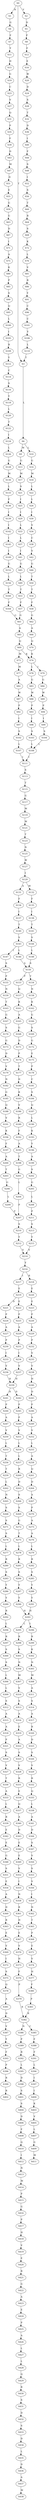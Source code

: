 strict digraph  {
	S0 -> S1 [ label = R ];
	S0 -> S2 [ label = V ];
	S0 -> S3 [ label = T ];
	S1 -> S4 [ label = G ];
	S2 -> S5 [ label = D ];
	S3 -> S6 [ label = L ];
	S4 -> S7 [ label = F ];
	S5 -> S8 [ label = P ];
	S6 -> S9 [ label = M ];
	S6 -> S10 [ label = L ];
	S7 -> S11 [ label = Y ];
	S8 -> S12 [ label = F ];
	S9 -> S13 [ label = G ];
	S10 -> S14 [ label = G ];
	S11 -> S15 [ label = H ];
	S12 -> S16 [ label = E ];
	S13 -> S17 [ label = M ];
	S14 -> S18 [ label = M ];
	S15 -> S19 [ label = G ];
	S16 -> S20 [ label = W ];
	S17 -> S21 [ label = S ];
	S18 -> S22 [ label = L ];
	S19 -> S23 [ label = C ];
	S20 -> S24 [ label = D ];
	S21 -> S25 [ label = I ];
	S22 -> S26 [ label = L ];
	S23 -> S27 [ label = V ];
	S24 -> S28 [ label = S ];
	S25 -> S29 [ label = I ];
	S26 -> S30 [ label = I ];
	S27 -> S31 [ label = Q ];
	S28 -> S32 [ label = T ];
	S29 -> S33 [ label = L ];
	S30 -> S34 [ label = V ];
	S31 -> S35 [ label = P ];
	S32 -> S36 [ label = D ];
	S33 -> S37 [ label = L ];
	S34 -> S38 [ label = C ];
	S35 -> S39 [ label = F ];
	S36 -> S40 [ label = I ];
	S37 -> S41 [ label = I ];
	S38 -> S42 [ label = V ];
	S39 -> S43 [ label = D ];
	S40 -> S44 [ label = F ];
	S41 -> S45 [ label = G ];
	S42 -> S46 [ label = G ];
	S43 -> S47 [ label = M ];
	S44 -> S48 [ label = S ];
	S45 -> S49 [ label = L ];
	S46 -> S50 [ label = T ];
	S47 -> S51 [ label = D ];
	S48 -> S52 [ label = I ];
	S49 -> S53 [ label = T ];
	S50 -> S54 [ label = T ];
	S51 -> S55 [ label = E ];
	S52 -> S56 [ label = S ];
	S53 -> S57 [ label = F ];
	S54 -> S58 [ label = F ];
	S55 -> S59 [ label = G ];
	S56 -> S60 [ label = T ];
	S57 -> S61 [ label = G ];
	S58 -> S62 [ label = G ];
	S59 -> S63 [ label = G ];
	S60 -> S64 [ label = R ];
	S61 -> S65 [ label = A ];
	S62 -> S66 [ label = A ];
	S63 -> S67 [ label = D ];
	S64 -> S68 [ label = S ];
	S65 -> S69 [ label = Q ];
	S66 -> S70 [ label = Q ];
	S67 -> S71 [ label = I ];
	S68 -> S72 [ label = K ];
	S69 -> S73 [ label = M ];
	S69 -> S74 [ label = K ];
	S70 -> S74 [ label = K ];
	S71 -> S75 [ label = A ];
	S72 -> S76 [ label = L ];
	S73 -> S77 [ label = M ];
	S74 -> S78 [ label = L ];
	S74 -> S79 [ label = I ];
	S75 -> S80 [ label = K ];
	S76 -> S81 [ label = V ];
	S77 -> S82 [ label = A ];
	S78 -> S83 [ label = G ];
	S79 -> S84 [ label = G ];
	S80 -> S85 [ label = P ];
	S81 -> S86 [ label = R ];
	S82 -> S87 [ label = W ];
	S83 -> S88 [ label = W ];
	S84 -> S89 [ label = W ];
	S85 -> S90 [ label = S ];
	S86 -> S91 [ label = Y ];
	S87 -> S92 [ label = P ];
	S88 -> S93 [ label = P ];
	S89 -> S94 [ label = P ];
	S90 -> S95 [ label = Q ];
	S91 -> S96 [ label = C ];
	S92 -> S97 [ label = I ];
	S93 -> S98 [ label = I ];
	S94 -> S99 [ label = I ];
	S95 -> S100 [ label = L ];
	S96 -> S101 [ label = C ];
	S97 -> S102 [ label = S ];
	S98 -> S103 [ label = S ];
	S99 -> S104 [ label = S ];
	S100 -> S105 [ label = I ];
	S101 -> S106 [ label = Y ];
	S102 -> S107 [ label = L ];
	S103 -> S108 [ label = L ];
	S104 -> S108 [ label = L ];
	S105 -> S109 [ label = R ];
	S106 -> S110 [ label = L ];
	S107 -> S111 [ label = I ];
	S108 -> S111 [ label = I ];
	S109 -> S112 [ label = Y ];
	S110 -> S3 [ label = T ];
	S111 -> S113 [ label = S ];
	S112 -> S114 [ label = C ];
	S113 -> S115 [ label = T ];
	S114 -> S116 [ label = S ];
	S115 -> S117 [ label = G ];
	S116 -> S118 [ label = Y ];
	S117 -> S119 [ label = M ];
	S118 -> S120 [ label = L ];
	S119 -> S121 [ label = M ];
	S120 -> S122 [ label = T ];
	S121 -> S123 [ label = T ];
	S122 -> S124 [ label = I ];
	S123 -> S125 [ label = N ];
	S124 -> S126 [ label = L ];
	S125 -> S127 [ label = W ];
	S126 -> S128 [ label = G ];
	S127 -> S129 [ label = I ];
	S128 -> S130 [ label = M ];
	S129 -> S131 [ label = A ];
	S129 -> S132 [ label = M ];
	S130 -> S133 [ label = L ];
	S131 -> S134 [ label = F ];
	S132 -> S135 [ label = F ];
	S133 -> S136 [ label = F ];
	S134 -> S137 [ label = I ];
	S135 -> S138 [ label = I ];
	S136 -> S139 [ label = I ];
	S137 -> S140 [ label = T ];
	S138 -> S141 [ label = T ];
	S139 -> S142 [ label = I ];
	S140 -> S143 [ label = V ];
	S141 -> S144 [ label = V ];
	S142 -> S145 [ label = I ];
	S143 -> S146 [ label = L ];
	S143 -> S147 [ label = I ];
	S144 -> S148 [ label = L ];
	S145 -> S149 [ label = I ];
	S146 -> S150 [ label = S ];
	S147 -> S151 [ label = S ];
	S148 -> S150 [ label = S ];
	S149 -> S152 [ label = G ];
	S150 -> S153 [ label = P ];
	S150 -> S154 [ label = T ];
	S151 -> S155 [ label = P ];
	S152 -> S156 [ label = L ];
	S153 -> S157 [ label = Q ];
	S154 -> S158 [ label = N ];
	S155 -> S159 [ label = N ];
	S156 -> S160 [ label = T ];
	S157 -> S161 [ label = K ];
	S158 -> S162 [ label = K ];
	S159 -> S163 [ label = T ];
	S160 -> S164 [ label = F ];
	S161 -> S165 [ label = A ];
	S162 -> S166 [ label = G ];
	S163 -> S167 [ label = G ];
	S164 -> S61 [ label = G ];
	S165 -> S168 [ label = G ];
	S166 -> S169 [ label = S ];
	S167 -> S170 [ label = S ];
	S168 -> S171 [ label = D ];
	S169 -> S172 [ label = G ];
	S170 -> S173 [ label = G ];
	S171 -> S174 [ label = P ];
	S172 -> S175 [ label = E ];
	S173 -> S176 [ label = D ];
	S174 -> S177 [ label = T ];
	S175 -> S178 [ label = P ];
	S176 -> S179 [ label = V ];
	S177 -> S180 [ label = D ];
	S178 -> S181 [ label = C ];
	S179 -> S182 [ label = N ];
	S180 -> S183 [ label = K ];
	S181 -> S184 [ label = S ];
	S182 -> S185 [ label = G ];
	S183 -> S186 [ label = V ];
	S184 -> S187 [ label = Q ];
	S185 -> S188 [ label = Q ];
	S186 -> S189 [ label = R ];
	S187 -> S190 [ label = L ];
	S188 -> S191 [ label = V ];
	S189 -> S192 [ label = F ];
	S190 -> S193 [ label = K ];
	S191 -> S194 [ label = K ];
	S192 -> S195 [ label = A ];
	S193 -> S196 [ label = Y ];
	S194 -> S197 [ label = F ];
	S195 -> S198 [ label = T ];
	S196 -> S199 [ label = A ];
	S197 -> S200 [ label = A ];
	S198 -> S201 [ label = G ];
	S199 -> S202 [ label = S ];
	S200 -> S203 [ label = T ];
	S201 -> S204 [ label = L ];
	S202 -> S205 [ label = G ];
	S203 -> S206 [ label = G ];
	S204 -> S207 [ label = P ];
	S205 -> S208 [ label = L ];
	S206 -> S209 [ label = L ];
	S207 -> S210 [ label = S ];
	S208 -> S211 [ label = P ];
	S209 -> S207 [ label = P ];
	S210 -> S212 [ label = Y ];
	S211 -> S213 [ label = S ];
	S212 -> S214 [ label = V ];
	S213 -> S215 [ label = Y ];
	S214 -> S216 [ label = Y ];
	S215 -> S214 [ label = V ];
	S216 -> S217 [ label = I ];
	S216 -> S218 [ label = R ];
	S217 -> S219 [ label = E ];
	S218 -> S220 [ label = E ];
	S219 -> S221 [ label = D ];
	S219 -> S222 [ label = E ];
	S220 -> S223 [ label = E ];
	S221 -> S224 [ label = P ];
	S222 -> S225 [ label = P ];
	S223 -> S226 [ label = P ];
	S224 -> S227 [ label = A ];
	S225 -> S228 [ label = A ];
	S226 -> S229 [ label = A ];
	S227 -> S230 [ label = P ];
	S228 -> S231 [ label = P ];
	S229 -> S232 [ label = P ];
	S230 -> S233 [ label = I ];
	S231 -> S234 [ label = I ];
	S232 -> S235 [ label = V ];
	S233 -> S236 [ label = V ];
	S234 -> S237 [ label = V ];
	S235 -> S238 [ label = V ];
	S236 -> S239 [ label = H ];
	S237 -> S239 [ label = H ];
	S238 -> S240 [ label = H ];
	S239 -> S241 [ label = H ];
	S239 -> S242 [ label = D ];
	S240 -> S243 [ label = D ];
	S241 -> S244 [ label = P ];
	S242 -> S245 [ label = P ];
	S243 -> S246 [ label = P ];
	S244 -> S247 [ label = A ];
	S245 -> S248 [ label = P ];
	S246 -> S249 [ label = A ];
	S247 -> S250 [ label = V ];
	S248 -> S251 [ label = V ];
	S249 -> S252 [ label = V ];
	S250 -> S253 [ label = L ];
	S251 -> S254 [ label = L ];
	S252 -> S255 [ label = L ];
	S253 -> S256 [ label = T ];
	S254 -> S257 [ label = L ];
	S255 -> S258 [ label = A ];
	S256 -> S259 [ label = T ];
	S257 -> S260 [ label = R ];
	S258 -> S261 [ label = Q ];
	S259 -> S262 [ label = L ];
	S260 -> S263 [ label = D ];
	S261 -> S264 [ label = D ];
	S262 -> S265 [ label = N ];
	S263 -> S266 [ label = S ];
	S264 -> S267 [ label = A ];
	S265 -> S268 [ label = S ];
	S266 -> S269 [ label = S ];
	S267 -> S270 [ label = P ];
	S268 -> S271 [ label = S ];
	S269 -> S272 [ label = G ];
	S270 -> S273 [ label = A ];
	S271 -> S274 [ label = S ];
	S272 -> S275 [ label = T ];
	S273 -> S276 [ label = A ];
	S274 -> S277 [ label = L ];
	S275 -> S278 [ label = L ];
	S276 -> S279 [ label = L ];
	S277 -> S280 [ label = R ];
	S278 -> S281 [ label = R ];
	S279 -> S282 [ label = R ];
	S280 -> S283 [ label = S ];
	S281 -> S284 [ label = S ];
	S282 -> S285 [ label = S ];
	S283 -> S286 [ label = Y ];
	S284 -> S287 [ label = Y ];
	S285 -> S288 [ label = Y ];
	S286 -> S289 [ label = Y ];
	S287 -> S290 [ label = Y ];
	S288 -> S291 [ label = Y ];
	S289 -> S292 [ label = R ];
	S290 -> S293 [ label = H ];
	S291 -> S293 [ label = H ];
	S292 -> S294 [ label = L ];
	S293 -> S295 [ label = L ];
	S293 -> S296 [ label = I ];
	S294 -> S297 [ label = R ];
	S295 -> S298 [ label = R ];
	S296 -> S299 [ label = R ];
	S297 -> S300 [ label = S ];
	S298 -> S301 [ label = S ];
	S299 -> S302 [ label = K ];
	S300 -> S303 [ label = S ];
	S301 -> S304 [ label = N ];
	S302 -> S305 [ label = N ];
	S303 -> S306 [ label = L ];
	S304 -> S307 [ label = M ];
	S305 -> S308 [ label = M ];
	S306 -> S309 [ label = L ];
	S307 -> S310 [ label = V ];
	S308 -> S311 [ label = A ];
	S309 -> S312 [ label = S ];
	S310 -> S313 [ label = S ];
	S311 -> S314 [ label = S ];
	S312 -> S315 [ label = A ];
	S313 -> S316 [ label = A ];
	S314 -> S317 [ label = A ];
	S315 -> S318 [ label = A ];
	S316 -> S319 [ label = E ];
	S317 -> S320 [ label = R ];
	S318 -> S321 [ label = P ];
	S319 -> S322 [ label = A ];
	S320 -> S323 [ label = D ];
	S321 -> S324 [ label = S ];
	S322 -> S325 [ label = S ];
	S323 -> S326 [ label = S ];
	S324 -> S327 [ label = V ];
	S325 -> S328 [ label = V ];
	S326 -> S329 [ label = V ];
	S327 -> S330 [ label = T ];
	S328 -> S331 [ label = R ];
	S329 -> S332 [ label = R ];
	S330 -> S333 [ label = A ];
	S331 -> S334 [ label = E ];
	S332 -> S335 [ label = Q ];
	S333 -> S336 [ label = L ];
	S334 -> S337 [ label = Q ];
	S335 -> S338 [ label = L ];
	S336 -> S339 [ label = R ];
	S337 -> S340 [ label = A ];
	S338 -> S341 [ label = A ];
	S339 -> S342 [ label = E ];
	S340 -> S343 [ label = D ];
	S341 -> S344 [ label = D ];
	S342 -> S345 [ label = E ];
	S343 -> S346 [ label = E ];
	S344 -> S347 [ label = S ];
	S345 -> S348 [ label = G ];
	S346 -> S349 [ label = E ];
	S347 -> S350 [ label = V ];
	S348 -> S351 [ label = S ];
	S349 -> S352 [ label = V ];
	S350 -> S353 [ label = S ];
	S351 -> S354 [ label = E ];
	S352 -> S355 [ label = I ];
	S353 -> S356 [ label = V ];
	S354 -> S357 [ label = A ];
	S355 -> S358 [ label = N ];
	S356 -> S359 [ label = I ];
	S357 -> S360 [ label = D ];
	S358 -> S361 [ label = R ];
	S359 -> S362 [ label = N ];
	S360 -> S363 [ label = R ];
	S361 -> S364 [ label = H ];
	S362 -> S365 [ label = T ];
	S363 -> S366 [ label = E ];
	S364 -> S367 [ label = E ];
	S365 -> S368 [ label = P ];
	S366 -> S369 [ label = V ];
	S367 -> S370 [ label = V ];
	S368 -> S371 [ label = E ];
	S369 -> S372 [ label = I ];
	S370 -> S373 [ label = H ];
	S371 -> S374 [ label = V ];
	S372 -> S375 [ label = S ];
	S373 -> S376 [ label = F ];
	S374 -> S377 [ label = H ];
	S375 -> S378 [ label = Q ];
	S376 -> S379 [ label = P ];
	S377 -> S380 [ label = F ];
	S378 -> S381 [ label = A ];
	S379 -> S382 [ label = R ];
	S380 -> S383 [ label = P ];
	S381 -> S384 [ label = D ];
	S382 -> S385 [ label = C ];
	S382 -> S386 [ label = N ];
	S383 -> S382 [ label = R ];
	S384 -> S387 [ label = V ];
	S385 -> S388 [ label = F ];
	S386 -> S389 [ label = P ];
	S387 -> S390 [ label = Y ];
	S388 -> S391 [ label = F ];
	S389 -> S392 [ label = R ];
	S390 -> S393 [ label = F ];
	S391 -> S394 [ label = L ];
	S392 -> S395 [ label = L ];
	S393 -> S396 [ label = P ];
	S394 -> S397 [ label = I ];
	S395 -> S398 [ label = D ];
	S396 -> S399 [ label = R ];
	S397 -> S400 [ label = I ];
	S398 -> S401 [ label = S ];
	S399 -> S402 [ label = R ];
	S400 -> S403 [ label = K ];
	S401 -> S404 [ label = S ];
	S403 -> S405 [ label = V ];
	S404 -> S406 [ label = D ];
	S405 -> S407 [ label = L ];
	S406 -> S408 [ label = F ];
	S407 -> S409 [ label = G ];
	S408 -> S410 [ label = Q ];
	S409 -> S411 [ label = M ];
	S410 -> S412 [ label = I ];
	S412 -> S413 [ label = N ];
	S413 -> S414 [ label = M ];
	S414 -> S415 [ label = P ];
	S415 -> S416 [ label = G ];
	S416 -> S417 [ label = P ];
	S417 -> S418 [ label = H ];
	S418 -> S419 [ label = V ];
	S419 -> S420 [ label = E ];
	S420 -> S421 [ label = R ];
	S421 -> S422 [ label = G ];
	S422 -> S423 [ label = A ];
	S423 -> S424 [ label = E ];
	S424 -> S425 [ label = P ];
	S425 -> S426 [ label = A ];
	S426 -> S427 [ label = L ];
	S427 -> S428 [ label = L ];
	S428 -> S429 [ label = Q ];
	S429 -> S430 [ label = R ];
	S430 -> S431 [ label = S ];
	S431 -> S432 [ label = D ];
	S432 -> S433 [ label = S ];
	S433 -> S434 [ label = D ];
	S434 -> S435 [ label = L ];
	S435 -> S436 [ label = D ];
	S436 -> S437 [ label = A ];
	S437 -> S438 [ label = M ];
}
